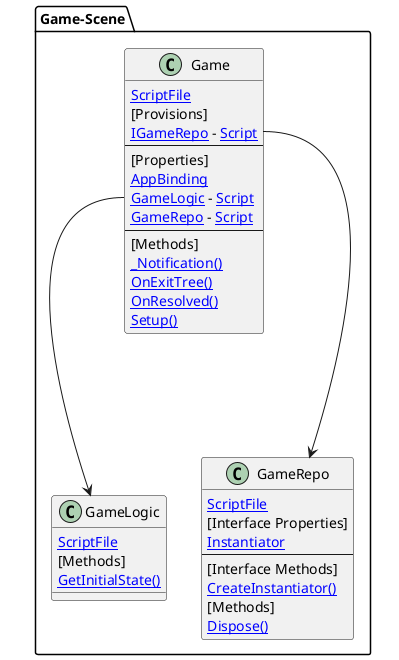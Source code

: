 ﻿@startuml

package Game-Scene [[vscode://file/{ProjectDirectory}TestCases/BaseProject_VSCode/Game.tscn]] {
    class Game  {
        [[vscode://file/{ProjectDirectory}Game/Game.cs ScriptFile]]
        [Provisions]
        [[vscode://file/{ProjectDirectory}Game/Game.cs:15 IGameRepo]] - [[vscode://file/{ProjectDirectory}TestCases/BaseProject_VSCode/Domain/GameRepo.cs Script]]
        --
        [Properties]
        [[vscode://file/{ProjectDirectory}Game/Game.cs:23 AppBinding]]
        [[vscode://file/{ProjectDirectory}Game/Game.cs:22 GameLogic]] - [[vscode://file/{ProjectDirectory}TestCases/BaseProject_VSCode/Logic/GameLogic.cs Script]]
        [[vscode://file/{ProjectDirectory}Game/Game.cs:21 GameRepo]] - [[vscode://file/{ProjectDirectory}TestCases/BaseProject_VSCode/Domain/GameRepo.cs Script]]
        --
        [Methods]
        [[vscode://file/{ProjectDirectory}Game/Game.cs:29 _Notification()]]
        [[vscode://file/{ProjectDirectory}Game/Game.cs:47 OnExitTree()]]
        [[vscode://file/{ProjectDirectory}Game/Game.cs:40 OnResolved()]]
        [[vscode://file/{ProjectDirectory}Game/Game.cs:31 Setup()]]
    }
    class GameLogic  {
        [[vscode://file/{ProjectDirectory}TestCases/BaseProject_VSCode/Logic/GameLogic.cs ScriptFile]]
        [Methods]
        [[vscode://file/{ProjectDirectory}TestCases/BaseProject_VSCode/Logic/GameLogic.cs:12 GetInitialState()]]
    }
    class GameRepo  {
        [[vscode://file/{ProjectDirectory}TestCases/BaseProject_VSCode/Domain/GameRepo.cs ScriptFile]]
        [Interface Properties]
        [[vscode://file/{ProjectDirectory}TestCases/BaseProject_VSCode/Domain/GameRepo.cs:15 Instantiator]]
        --
        [Interface Methods]
        [[vscode://file/{ProjectDirectory}TestCases/BaseProject_VSCode/Domain/GameRepo.cs:17 CreateInstantiator()]]
        [Methods]
        [[vscode://file/{ProjectDirectory}TestCases/BaseProject_VSCode/Domain/GameRepo.cs:24 Dispose()]]
    }
    Game::GameLogic ---> GameLogic
    Game::GameRepo ---> GameRepo
}

@enduml